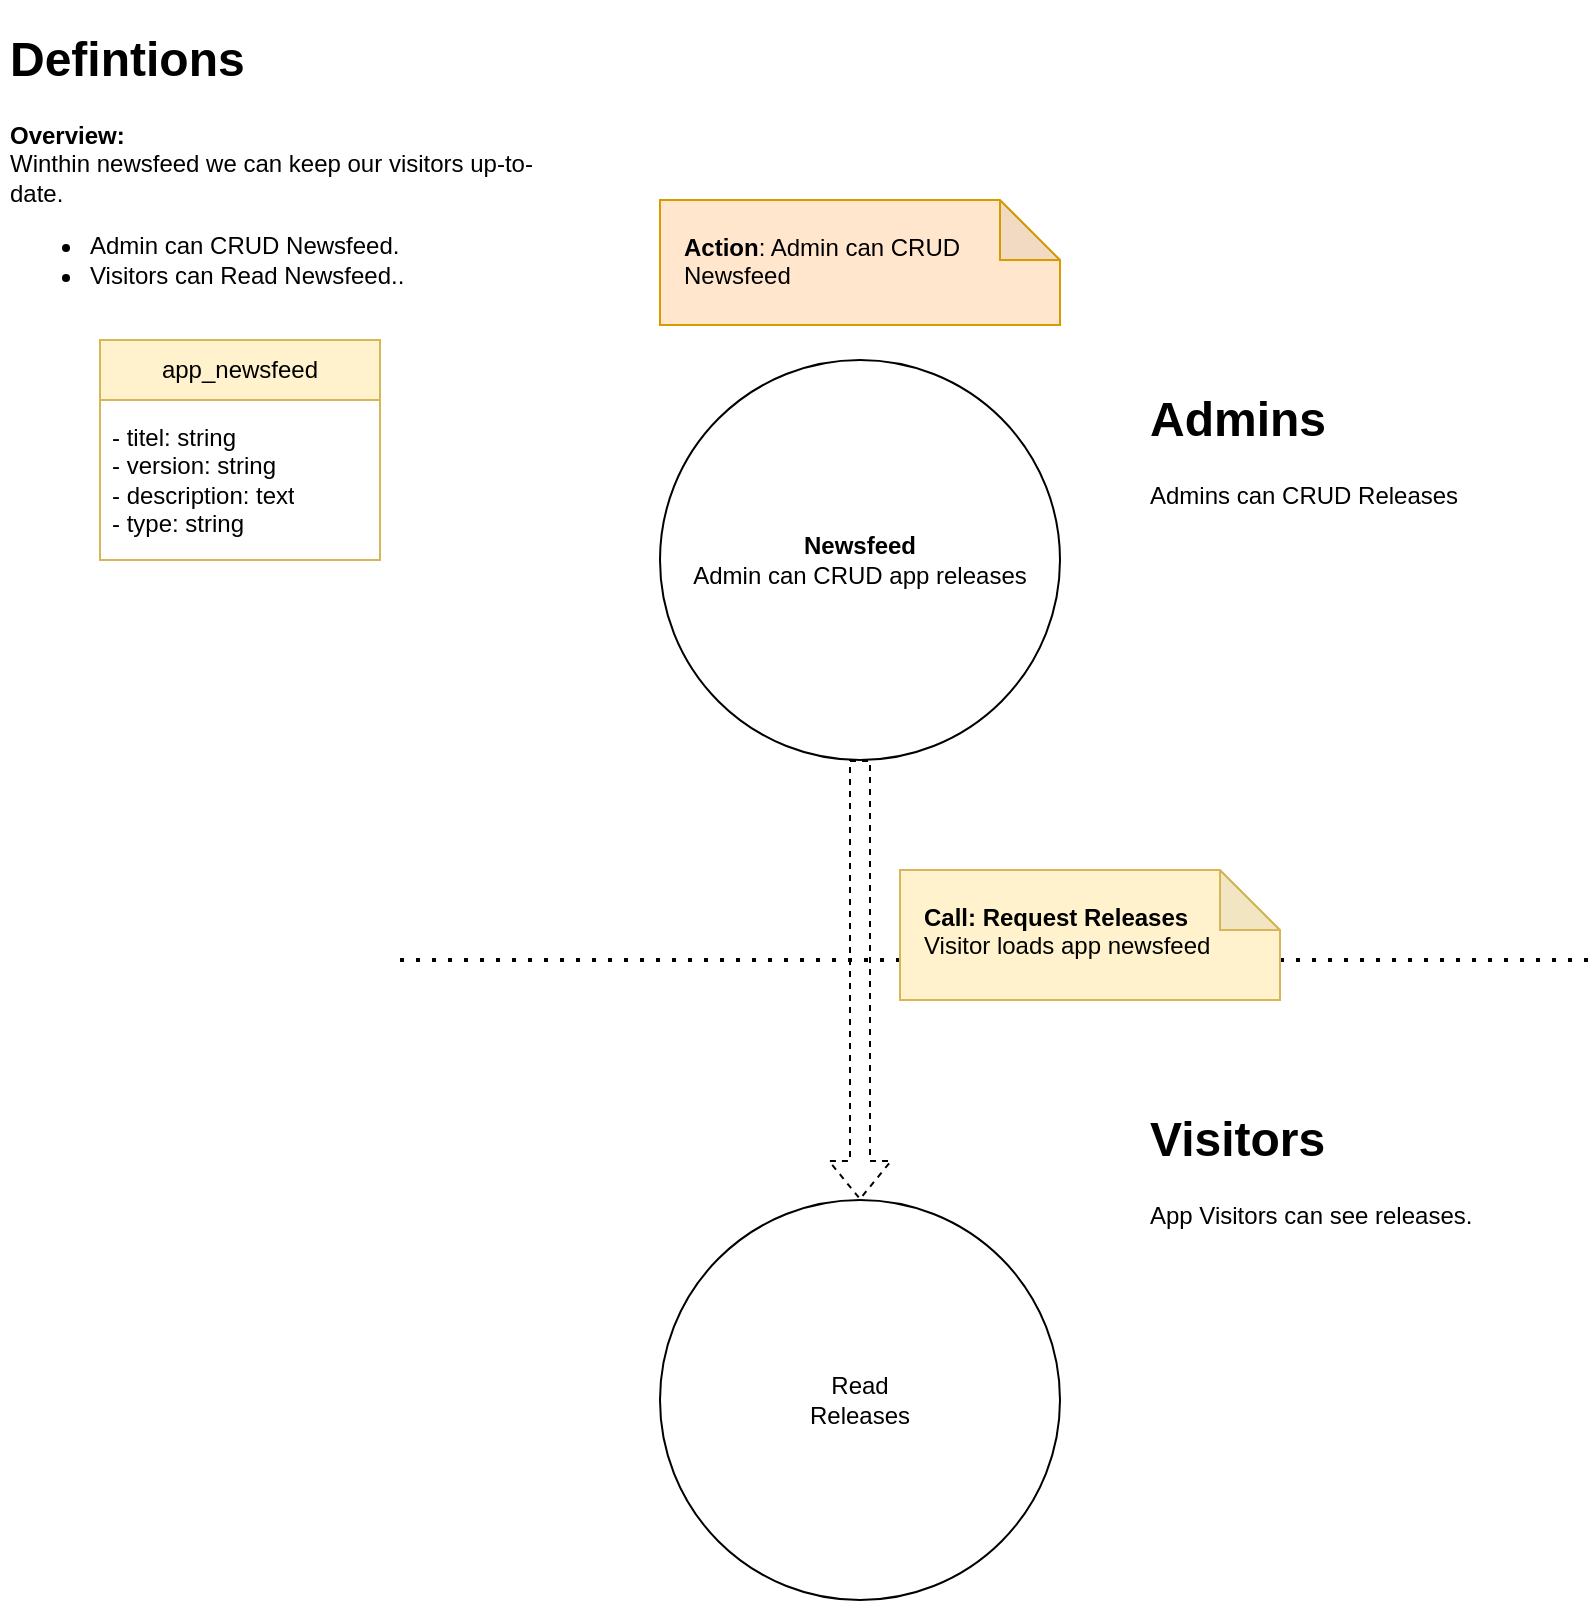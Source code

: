 <mxfile version="22.1.15" type="device">
  <diagram id="VWwE44vRDaW8tw2AGny8" name="Feature Overview">
    <mxGraphModel dx="1687" dy="1024" grid="1" gridSize="10" guides="1" tooltips="1" connect="1" arrows="1" fold="1" page="1" pageScale="1" pageWidth="827" pageHeight="1169" math="0" shadow="0">
      <root>
        <mxCell id="0" />
        <mxCell id="1" parent="0" />
        <mxCell id="kZzo9n7Oa1KKjbF2H37y-1" value="Read&lt;br&gt;Releases" style="ellipse;whiteSpace=wrap;html=1;aspect=fixed;" parent="1" vertex="1">
          <mxGeometry x="360" y="650" width="200" height="200" as="geometry" />
        </mxCell>
        <mxCell id="kZzo9n7Oa1KKjbF2H37y-2" value="" style="endArrow=none;dashed=1;html=1;dashPattern=1 3;strokeWidth=2;rounded=0;" parent="1" edge="1">
          <mxGeometry width="50" height="50" relative="1" as="geometry">
            <mxPoint x="230" y="530" as="sourcePoint" />
            <mxPoint x="825" y="530" as="targetPoint" />
          </mxGeometry>
        </mxCell>
        <mxCell id="kZzo9n7Oa1KKjbF2H37y-3" value="&lt;b&gt;Newsfeed&lt;/b&gt;&lt;br&gt;Admin can CRUD app releases" style="ellipse;whiteSpace=wrap;html=1;aspect=fixed;" parent="1" vertex="1">
          <mxGeometry x="360" y="230" width="200" height="200" as="geometry" />
        </mxCell>
        <mxCell id="kZzo9n7Oa1KKjbF2H37y-4" value="&lt;h1&gt;Admins&lt;/h1&gt;&lt;p&gt;Admins can CRUD Releases&amp;nbsp;&lt;/p&gt;" style="text;html=1;strokeColor=none;fillColor=none;spacing=5;spacingTop=-20;whiteSpace=wrap;overflow=hidden;rounded=0;" parent="1" vertex="1">
          <mxGeometry x="600" y="240" width="190" height="120" as="geometry" />
        </mxCell>
        <mxCell id="kZzo9n7Oa1KKjbF2H37y-7" value="&lt;h1&gt;Visitors&lt;/h1&gt;&lt;p&gt;App Visitors can see releases.&lt;/p&gt;" style="text;html=1;strokeColor=none;fillColor=none;spacing=5;spacingTop=-20;whiteSpace=wrap;overflow=hidden;rounded=0;" parent="1" vertex="1">
          <mxGeometry x="600" y="600" width="190" height="120" as="geometry" />
        </mxCell>
        <mxCell id="kZzo9n7Oa1KKjbF2H37y-8" value="&lt;h1&gt;Defintions&lt;/h1&gt;&lt;p&gt;&lt;span style=&quot;background-color: initial;&quot;&gt;&lt;b style=&quot;&quot;&gt;Overview:&lt;br&gt;&lt;/b&gt;Winthin newsfeed we can keep our visitors up-to-date.&lt;/span&gt;&lt;/p&gt;&lt;p&gt;&lt;/p&gt;&lt;ul&gt;&lt;li&gt;&lt;span style=&quot;background-color: initial;&quot;&gt;Admin can CRUD Newsfeed.&amp;nbsp;&lt;/span&gt;&lt;/li&gt;&lt;li&gt;&lt;span style=&quot;background-color: initial;&quot;&gt;Visitors can Read Newsfeed..&lt;/span&gt;&lt;/li&gt;&lt;/ul&gt;&lt;p&gt;&lt;/p&gt;" style="text;html=1;strokeColor=none;fillColor=none;spacing=5;spacingTop=-20;whiteSpace=wrap;overflow=hidden;rounded=0;" parent="1" vertex="1">
          <mxGeometry x="30" y="60" width="290" height="160" as="geometry" />
        </mxCell>
        <mxCell id="kZzo9n7Oa1KKjbF2H37y-9" value="" style="shape=flexArrow;endArrow=classic;html=1;rounded=0;dashed=1;exitX=0.5;exitY=1;exitDx=0;exitDy=0;entryX=0.5;entryY=0;entryDx=0;entryDy=0;" parent="1" source="kZzo9n7Oa1KKjbF2H37y-3" target="kZzo9n7Oa1KKjbF2H37y-1" edge="1">
          <mxGeometry width="50" height="50" relative="1" as="geometry">
            <mxPoint x="460" y="420" as="sourcePoint" />
            <mxPoint x="460" y="570" as="targetPoint" />
          </mxGeometry>
        </mxCell>
        <mxCell id="sNRnBaSn8jPnBMLlVTm8-1" value="&lt;b&gt;Action&lt;/b&gt;: Admin can CRUD Newsfeed" style="shape=note;whiteSpace=wrap;html=1;backgroundOutline=1;darkOpacity=0.05;align=left;spacing=12;fillColor=#ffe6cc;strokeColor=#d79b00;verticalAlign=top;" parent="1" vertex="1">
          <mxGeometry x="360" y="150" width="200" height="62.5" as="geometry" />
        </mxCell>
        <mxCell id="sNRnBaSn8jPnBMLlVTm8-2" value="&lt;b&gt;Call: Request Releases&lt;/b&gt;&lt;br&gt;Visitor loads app newsfeed" style="shape=note;whiteSpace=wrap;html=1;backgroundOutline=1;darkOpacity=0.05;align=left;spacing=12;fillColor=#fff2cc;strokeColor=#d6b656;verticalAlign=top;" parent="1" vertex="1">
          <mxGeometry x="480" y="485" width="190" height="65" as="geometry" />
        </mxCell>
        <mxCell id="D8uhjqkXrfU7dt4vXsbs-1" value="app_newsfeed" style="swimlane;fontStyle=0;childLayout=stackLayout;horizontal=1;startSize=30;horizontalStack=0;resizeParent=1;resizeParentMax=0;resizeLast=0;collapsible=1;marginBottom=0;whiteSpace=wrap;html=1;fillColor=#fff2cc;strokeColor=#d6b656;" vertex="1" parent="1">
          <mxGeometry x="80" y="220" width="140" height="110" as="geometry" />
        </mxCell>
        <mxCell id="D8uhjqkXrfU7dt4vXsbs-2" value="- titel: string&lt;br&gt;- version: string&lt;br&gt;- description: text&lt;br&gt;- type: string" style="text;strokeColor=none;fillColor=none;align=left;verticalAlign=middle;spacingLeft=4;spacingRight=4;overflow=hidden;points=[[0,0.5],[1,0.5]];portConstraint=eastwest;rotatable=0;whiteSpace=wrap;html=1;" vertex="1" parent="D8uhjqkXrfU7dt4vXsbs-1">
          <mxGeometry y="30" width="140" height="80" as="geometry" />
        </mxCell>
      </root>
    </mxGraphModel>
  </diagram>
</mxfile>
